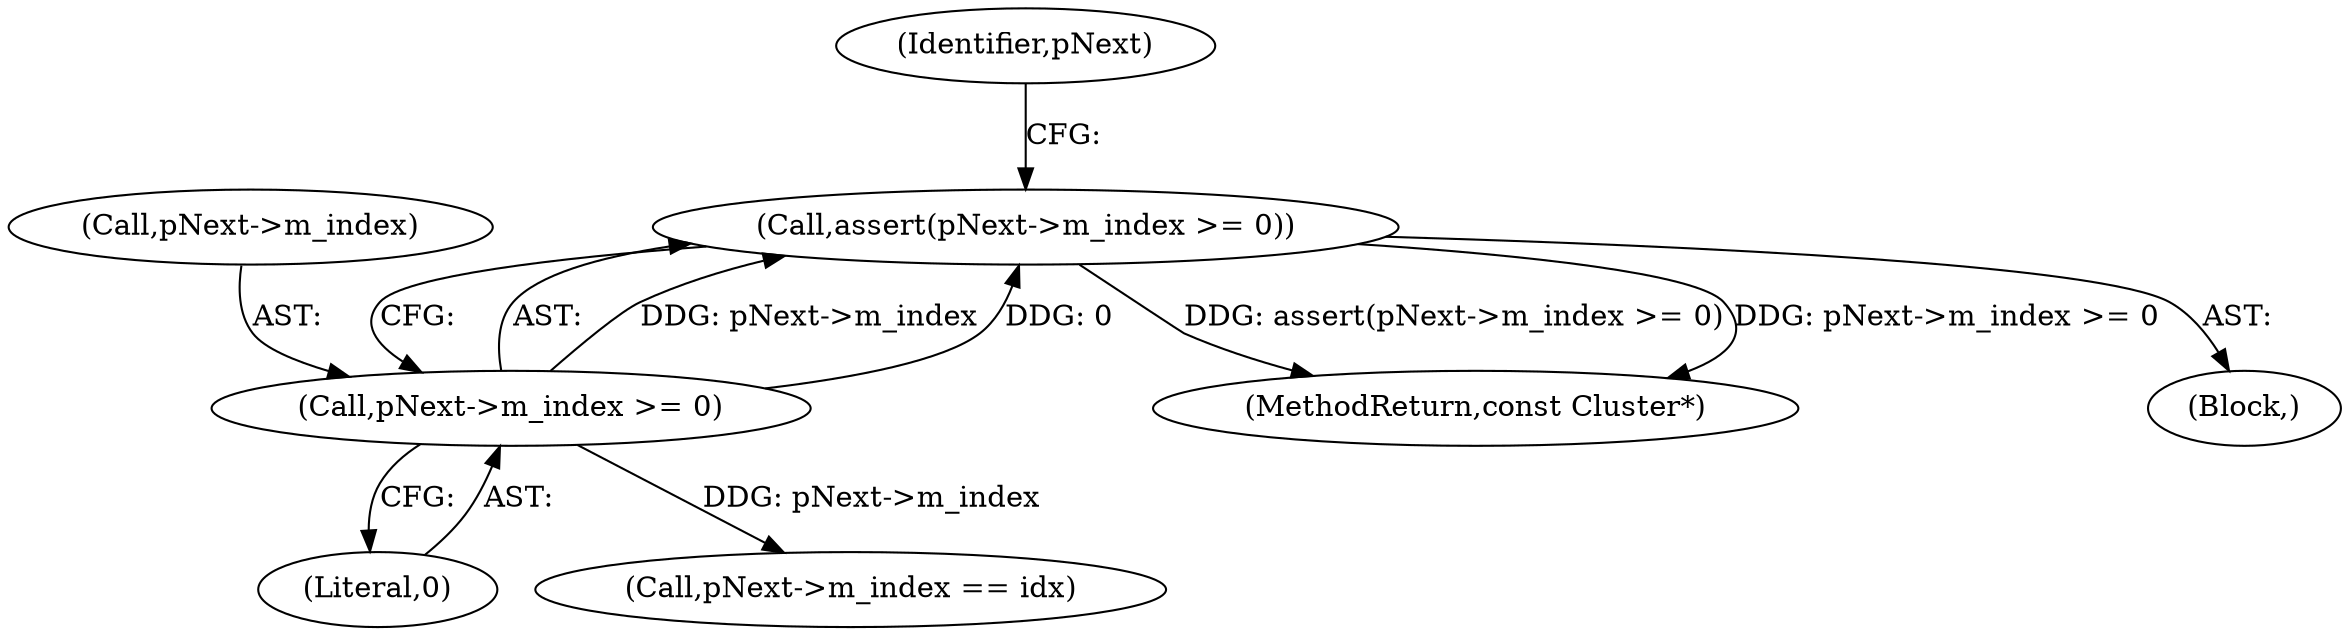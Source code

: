 digraph "1_Android_04839626ed859623901ebd3a5fd483982186b59d_109@API" {
"1000178" [label="(Call,assert(pNext->m_index >= 0))"];
"1000179" [label="(Call,pNext->m_index >= 0)"];
"1000183" [label="(Literal,0)"];
"1000180" [label="(Call,pNext->m_index)"];
"1000185" [label="(Call,pNext->m_index == idx)"];
"1000187" [label="(Identifier,pNext)"];
"1000178" [label="(Call,assert(pNext->m_index >= 0))"];
"1000147" [label="(Block,)"];
"1000179" [label="(Call,pNext->m_index >= 0)"];
"1000538" [label="(MethodReturn,const Cluster*)"];
"1000178" -> "1000147"  [label="AST: "];
"1000178" -> "1000179"  [label="CFG: "];
"1000179" -> "1000178"  [label="AST: "];
"1000187" -> "1000178"  [label="CFG: "];
"1000178" -> "1000538"  [label="DDG: assert(pNext->m_index >= 0)"];
"1000178" -> "1000538"  [label="DDG: pNext->m_index >= 0"];
"1000179" -> "1000178"  [label="DDG: pNext->m_index"];
"1000179" -> "1000178"  [label="DDG: 0"];
"1000179" -> "1000183"  [label="CFG: "];
"1000180" -> "1000179"  [label="AST: "];
"1000183" -> "1000179"  [label="AST: "];
"1000179" -> "1000185"  [label="DDG: pNext->m_index"];
}

